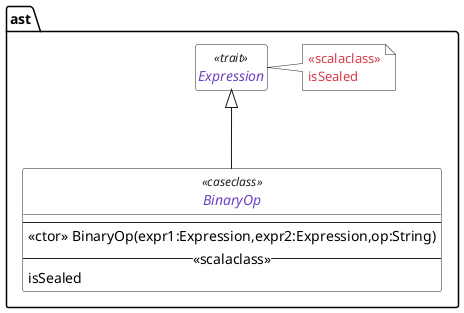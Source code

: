 @startuml
package ast {
abstract class Expression << trait>>
abstract class BinaryOp << caseclass >> {
    --
    <<ctor>> BinaryOp(expr1:Expression,expr2:Expression,op:String)   
    -- <<scalaclass>> --
    isSealed
}  
note "<<scalaclass>>\nisSealed" as N1 
Expression -right- N1 
Expression -[hidden]down- BinaryOp 
BinaryOp --|> Expression : "      "
}
hide circle 
hide Expression members 
hide methods

skinparam defaultFontName Source Code Pro

skinparam ClassStereotypeFontColor #1b1f23

skinparam class {
    BackgroundColor White
    BorderColor #1b1f23
    ArrowColor #1b1f23
    FontColor #6f42c1
}

skinparam note {
    BackgroundColor White
    BorderColor #1b1f23
    ArrowColor #1b1f23
    FontColor #d73a49
}


skinparam stereotype {
    FontColor #d73a49
}
@enduml